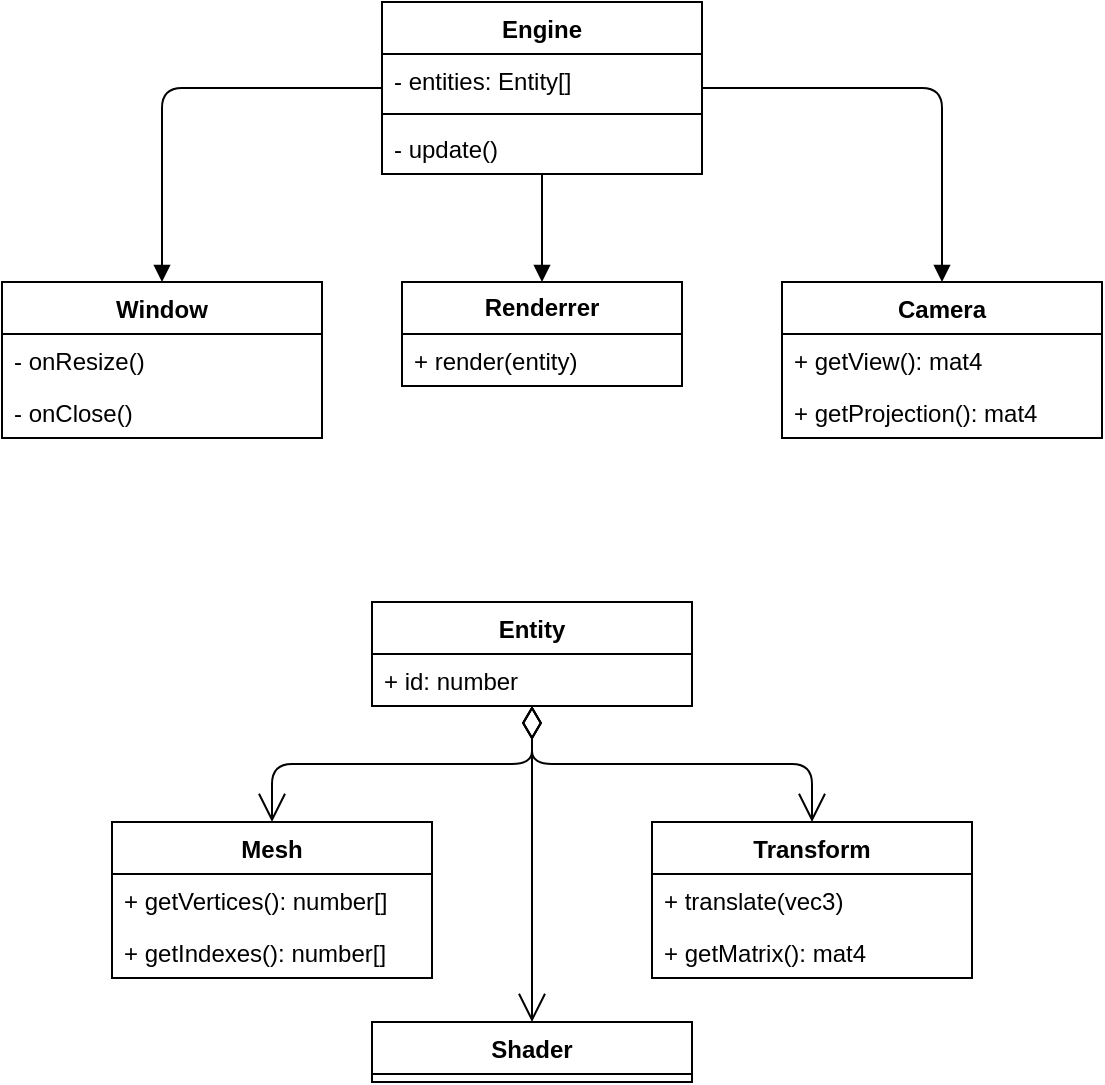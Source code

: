 <mxfile version="26.2.2">
  <diagram name="Страница — 1" id="kJVgFP-XCL9LoOZHXFr-">
    <mxGraphModel dx="1053" dy="782" grid="1" gridSize="10" guides="1" tooltips="1" connect="1" arrows="1" fold="1" page="1" pageScale="1" pageWidth="1169" pageHeight="827" background="none" math="0" shadow="0">
      <root>
        <mxCell id="0" />
        <mxCell id="1" parent="0" />
        <mxCell id="59MKXKUP5RYxz5AlFKz5-1" value="Window" style="swimlane;fontStyle=1;align=center;verticalAlign=top;childLayout=stackLayout;horizontal=1;startSize=26;horizontalStack=0;resizeParent=1;resizeParentMax=0;resizeLast=0;collapsible=1;marginBottom=0;whiteSpace=wrap;html=1;rounded=0;" parent="1" vertex="1">
          <mxGeometry x="30" y="180" width="160" height="78" as="geometry">
            <mxRectangle x="420" y="360" width="100" height="30" as="alternateBounds" />
          </mxGeometry>
        </mxCell>
        <mxCell id="wzKogEVJgoXQ_dvHDsTk-3" value="- onResize()" style="text;strokeColor=none;fillColor=none;align=left;verticalAlign=top;spacingLeft=4;spacingRight=4;overflow=hidden;rotatable=0;points=[[0,0.5],[1,0.5]];portConstraint=eastwest;whiteSpace=wrap;html=1;rounded=0;" vertex="1" parent="59MKXKUP5RYxz5AlFKz5-1">
          <mxGeometry y="26" width="160" height="26" as="geometry" />
        </mxCell>
        <mxCell id="wzKogEVJgoXQ_dvHDsTk-4" value="- onClose()" style="text;strokeColor=none;fillColor=none;align=left;verticalAlign=top;spacingLeft=4;spacingRight=4;overflow=hidden;rotatable=0;points=[[0,0.5],[1,0.5]];portConstraint=eastwest;whiteSpace=wrap;html=1;rounded=0;" vertex="1" parent="59MKXKUP5RYxz5AlFKz5-1">
          <mxGeometry y="52" width="160" height="26" as="geometry" />
        </mxCell>
        <mxCell id="gk4QDaXg1C4XhF2hDk9a-3" value="Engine" style="swimlane;fontStyle=1;align=center;verticalAlign=top;childLayout=stackLayout;horizontal=1;startSize=26;horizontalStack=0;resizeParent=1;resizeParentMax=0;resizeLast=0;collapsible=1;marginBottom=0;whiteSpace=wrap;html=1;rounded=0;" parent="1" vertex="1">
          <mxGeometry x="220" y="40" width="160" height="86" as="geometry" />
        </mxCell>
        <mxCell id="wzKogEVJgoXQ_dvHDsTk-85" value="- entities: Entity[]" style="text;strokeColor=none;fillColor=none;align=left;verticalAlign=top;spacingLeft=4;spacingRight=4;overflow=hidden;rotatable=0;points=[[0,0.5],[1,0.5]];portConstraint=eastwest;whiteSpace=wrap;html=1;" vertex="1" parent="gk4QDaXg1C4XhF2hDk9a-3">
          <mxGeometry y="26" width="160" height="26" as="geometry" />
        </mxCell>
        <mxCell id="wzKogEVJgoXQ_dvHDsTk-86" value="" style="line;strokeWidth=1;fillColor=none;align=left;verticalAlign=middle;spacingTop=-1;spacingLeft=3;spacingRight=3;rotatable=0;labelPosition=right;points=[];portConstraint=eastwest;strokeColor=inherit;" vertex="1" parent="gk4QDaXg1C4XhF2hDk9a-3">
          <mxGeometry y="52" width="160" height="8" as="geometry" />
        </mxCell>
        <mxCell id="gk4QDaXg1C4XhF2hDk9a-6" value="- update()" style="text;strokeColor=none;fillColor=none;align=left;verticalAlign=top;spacingLeft=4;spacingRight=4;overflow=hidden;rotatable=0;points=[[0,0.5],[1,0.5]];portConstraint=eastwest;whiteSpace=wrap;html=1;rounded=0;" parent="gk4QDaXg1C4XhF2hDk9a-3" vertex="1">
          <mxGeometry y="60" width="160" height="26" as="geometry" />
        </mxCell>
        <mxCell id="wzKogEVJgoXQ_dvHDsTk-5" value="Mesh" style="swimlane;fontStyle=1;align=center;verticalAlign=top;childLayout=stackLayout;horizontal=1;startSize=26;horizontalStack=0;resizeParent=1;resizeParentMax=0;resizeLast=0;collapsible=1;marginBottom=0;whiteSpace=wrap;html=1;rounded=0;" vertex="1" parent="1">
          <mxGeometry x="85" y="450" width="160" height="78" as="geometry" />
        </mxCell>
        <mxCell id="wzKogEVJgoXQ_dvHDsTk-8" value="+ getVertices(): number[]" style="text;strokeColor=none;fillColor=none;align=left;verticalAlign=top;spacingLeft=4;spacingRight=4;overflow=hidden;rotatable=0;points=[[0,0.5],[1,0.5]];portConstraint=eastwest;whiteSpace=wrap;html=1;rounded=0;" vertex="1" parent="wzKogEVJgoXQ_dvHDsTk-5">
          <mxGeometry y="26" width="160" height="26" as="geometry" />
        </mxCell>
        <mxCell id="wzKogEVJgoXQ_dvHDsTk-9" value="+ getIndexes(): number[]" style="text;strokeColor=none;fillColor=none;align=left;verticalAlign=top;spacingLeft=4;spacingRight=4;overflow=hidden;rotatable=0;points=[[0,0.5],[1,0.5]];portConstraint=eastwest;whiteSpace=wrap;html=1;rounded=0;" vertex="1" parent="wzKogEVJgoXQ_dvHDsTk-5">
          <mxGeometry y="52" width="160" height="26" as="geometry" />
        </mxCell>
        <mxCell id="wzKogEVJgoXQ_dvHDsTk-12" value="&lt;b&gt;Renderrer&lt;/b&gt;" style="swimlane;fontStyle=0;childLayout=stackLayout;horizontal=1;startSize=26;horizontalStack=0;resizeParent=1;resizeParentMax=0;resizeLast=0;collapsible=1;marginBottom=0;whiteSpace=wrap;html=1;rounded=0;" vertex="1" parent="1">
          <mxGeometry x="230" y="180" width="140" height="52" as="geometry" />
        </mxCell>
        <mxCell id="wzKogEVJgoXQ_dvHDsTk-28" value="+ render(entity)" style="text;strokeColor=none;fillColor=none;align=left;verticalAlign=top;spacingLeft=4;spacingRight=4;overflow=hidden;rotatable=0;points=[[0,0.5],[1,0.5]];portConstraint=eastwest;whiteSpace=wrap;html=1;rounded=0;" vertex="1" parent="wzKogEVJgoXQ_dvHDsTk-12">
          <mxGeometry y="26" width="140" height="26" as="geometry" />
        </mxCell>
        <mxCell id="wzKogEVJgoXQ_dvHDsTk-47" value="Shader" style="swimlane;fontStyle=1;align=center;verticalAlign=top;childLayout=stackLayout;horizontal=1;startSize=26;horizontalStack=0;resizeParent=1;resizeParentMax=0;resizeLast=0;collapsible=1;marginBottom=0;whiteSpace=wrap;html=1;" vertex="1" parent="1">
          <mxGeometry x="215" y="550" width="160" height="30" as="geometry" />
        </mxCell>
        <mxCell id="wzKogEVJgoXQ_dvHDsTk-53" value="" style="endArrow=block;endFill=1;html=1;align=left;verticalAlign=bottom;spacing=0;spacingLeft=0;edgeStyle=orthogonalEdgeStyle;strokeColor=default;curved=0;rounded=1;" edge="1" parent="1" source="gk4QDaXg1C4XhF2hDk9a-3" target="59MKXKUP5RYxz5AlFKz5-1">
          <mxGeometry x="-0.177" y="4" relative="1" as="geometry">
            <mxPoint x="290" y="210" as="sourcePoint" />
            <mxPoint x="450" y="210" as="targetPoint" />
            <mxPoint as="offset" />
          </mxGeometry>
        </mxCell>
        <mxCell id="wzKogEVJgoXQ_dvHDsTk-55" value="" style="endArrow=block;endFill=1;html=1;align=left;verticalAlign=bottom;spacing=0;spacingLeft=0;edgeStyle=orthogonalEdgeStyle;strokeColor=default;curved=0;labelBackgroundColor=none;fontColor=none;noLabel=1;rounded=1;" edge="1" parent="1" source="gk4QDaXg1C4XhF2hDk9a-3" target="wzKogEVJgoXQ_dvHDsTk-12">
          <mxGeometry x="-0.177" y="4" relative="1" as="geometry">
            <mxPoint x="515" y="149.96" as="sourcePoint" />
            <mxPoint x="150" y="233.96" as="targetPoint" />
            <mxPoint as="offset" />
          </mxGeometry>
        </mxCell>
        <mxCell id="wzKogEVJgoXQ_dvHDsTk-62" value="Camera" style="swimlane;fontStyle=1;align=center;verticalAlign=top;childLayout=stackLayout;horizontal=1;startSize=26;horizontalStack=0;resizeParent=1;resizeParentMax=0;resizeLast=0;collapsible=1;marginBottom=0;whiteSpace=wrap;html=1;" vertex="1" parent="1">
          <mxGeometry x="420" y="180" width="160" height="78" as="geometry" />
        </mxCell>
        <mxCell id="wzKogEVJgoXQ_dvHDsTk-65" value="+ getView(): mat4" style="text;strokeColor=none;fillColor=none;align=left;verticalAlign=top;spacingLeft=4;spacingRight=4;overflow=hidden;rotatable=0;points=[[0,0.5],[1,0.5]];portConstraint=eastwest;whiteSpace=wrap;html=1;" vertex="1" parent="wzKogEVJgoXQ_dvHDsTk-62">
          <mxGeometry y="26" width="160" height="26" as="geometry" />
        </mxCell>
        <mxCell id="wzKogEVJgoXQ_dvHDsTk-68" value="+ getProjection(): mat4" style="text;strokeColor=none;fillColor=none;align=left;verticalAlign=top;spacingLeft=4;spacingRight=4;overflow=hidden;rotatable=0;points=[[0,0.5],[1,0.5]];portConstraint=eastwest;whiteSpace=wrap;html=1;" vertex="1" parent="wzKogEVJgoXQ_dvHDsTk-62">
          <mxGeometry y="52" width="160" height="26" as="geometry" />
        </mxCell>
        <mxCell id="wzKogEVJgoXQ_dvHDsTk-66" value="" style="endArrow=block;endFill=1;html=1;align=left;verticalAlign=bottom;spacing=0;spacingLeft=0;edgeStyle=orthogonalEdgeStyle;strokeColor=default;curved=0;rounded=1;" edge="1" parent="1" source="gk4QDaXg1C4XhF2hDk9a-3" target="wzKogEVJgoXQ_dvHDsTk-62">
          <mxGeometry x="-0.177" y="4" relative="1" as="geometry">
            <mxPoint x="475" y="279.96" as="sourcePoint" />
            <mxPoint x="110" y="363.96" as="targetPoint" />
            <mxPoint as="offset" />
          </mxGeometry>
        </mxCell>
        <mxCell id="wzKogEVJgoXQ_dvHDsTk-69" value="Entity" style="swimlane;fontStyle=1;align=center;verticalAlign=top;childLayout=stackLayout;horizontal=1;startSize=26;horizontalStack=0;resizeParent=1;resizeParentMax=0;resizeLast=0;collapsible=1;marginBottom=0;whiteSpace=wrap;html=1;" vertex="1" parent="1">
          <mxGeometry x="215" y="340" width="160" height="52" as="geometry" />
        </mxCell>
        <mxCell id="wzKogEVJgoXQ_dvHDsTk-70" value="+ id: number" style="text;strokeColor=none;fillColor=none;align=left;verticalAlign=top;spacingLeft=4;spacingRight=4;overflow=hidden;rotatable=0;points=[[0,0.5],[1,0.5]];portConstraint=eastwest;whiteSpace=wrap;html=1;" vertex="1" parent="wzKogEVJgoXQ_dvHDsTk-69">
          <mxGeometry y="26" width="160" height="26" as="geometry" />
        </mxCell>
        <mxCell id="wzKogEVJgoXQ_dvHDsTk-73" value="1" style="endArrow=open;html=1;endSize=12;startArrow=diamondThin;startSize=14;startFill=0;edgeStyle=orthogonalEdgeStyle;align=left;verticalAlign=bottom;labelBackgroundColor=none;fontColor=none;noLabel=1;" edge="1" parent="1" source="wzKogEVJgoXQ_dvHDsTk-69" target="wzKogEVJgoXQ_dvHDsTk-5">
          <mxGeometry x="-1" y="3" relative="1" as="geometry">
            <mxPoint x="395" y="250" as="sourcePoint" />
            <mxPoint x="555" y="250" as="targetPoint" />
          </mxGeometry>
        </mxCell>
        <mxCell id="wzKogEVJgoXQ_dvHDsTk-75" value="1" style="endArrow=open;html=1;endSize=12;startArrow=diamondThin;startSize=14;startFill=0;edgeStyle=orthogonalEdgeStyle;align=left;verticalAlign=bottom;curved=0;labelBackgroundColor=none;fontColor=none;noLabel=1;rounded=1;entryX=0.5;entryY=0;entryDx=0;entryDy=0;" edge="1" parent="1" source="wzKogEVJgoXQ_dvHDsTk-69" target="wzKogEVJgoXQ_dvHDsTk-47">
          <mxGeometry x="-1" y="3" relative="1" as="geometry">
            <mxPoint x="505" y="240" as="sourcePoint" />
            <mxPoint x="375" y="324" as="targetPoint" />
          </mxGeometry>
        </mxCell>
        <mxCell id="wzKogEVJgoXQ_dvHDsTk-76" value="Transform" style="swimlane;fontStyle=1;align=center;verticalAlign=top;childLayout=stackLayout;horizontal=1;startSize=26;horizontalStack=0;resizeParent=1;resizeParentMax=0;resizeLast=0;collapsible=1;marginBottom=0;whiteSpace=wrap;html=1;" vertex="1" parent="1">
          <mxGeometry x="355" y="450" width="160" height="78" as="geometry" />
        </mxCell>
        <mxCell id="wzKogEVJgoXQ_dvHDsTk-79" value="+ translate(vec3)" style="text;strokeColor=none;fillColor=none;align=left;verticalAlign=top;spacingLeft=4;spacingRight=4;overflow=hidden;rotatable=0;points=[[0,0.5],[1,0.5]];portConstraint=eastwest;whiteSpace=wrap;html=1;" vertex="1" parent="wzKogEVJgoXQ_dvHDsTk-76">
          <mxGeometry y="26" width="160" height="26" as="geometry" />
        </mxCell>
        <mxCell id="wzKogEVJgoXQ_dvHDsTk-82" value="+ getMatrix(): mat4" style="text;strokeColor=none;fillColor=none;align=left;verticalAlign=top;spacingLeft=4;spacingRight=4;overflow=hidden;rotatable=0;points=[[0,0.5],[1,0.5]];portConstraint=eastwest;whiteSpace=wrap;html=1;" vertex="1" parent="wzKogEVJgoXQ_dvHDsTk-76">
          <mxGeometry y="52" width="160" height="26" as="geometry" />
        </mxCell>
        <mxCell id="wzKogEVJgoXQ_dvHDsTk-83" value="1" style="endArrow=open;html=1;endSize=12;startArrow=diamondThin;startSize=14;startFill=0;edgeStyle=orthogonalEdgeStyle;align=left;verticalAlign=bottom;labelBackgroundColor=none;fontColor=none;noLabel=1;rounded=1;endFill=0;curved=0;" edge="1" parent="1" source="wzKogEVJgoXQ_dvHDsTk-69" target="wzKogEVJgoXQ_dvHDsTk-76">
          <mxGeometry x="-1" y="3" relative="1" as="geometry">
            <mxPoint x="385" y="402" as="sourcePoint" />
            <mxPoint x="275" y="580" as="targetPoint" />
          </mxGeometry>
        </mxCell>
      </root>
    </mxGraphModel>
  </diagram>
</mxfile>
